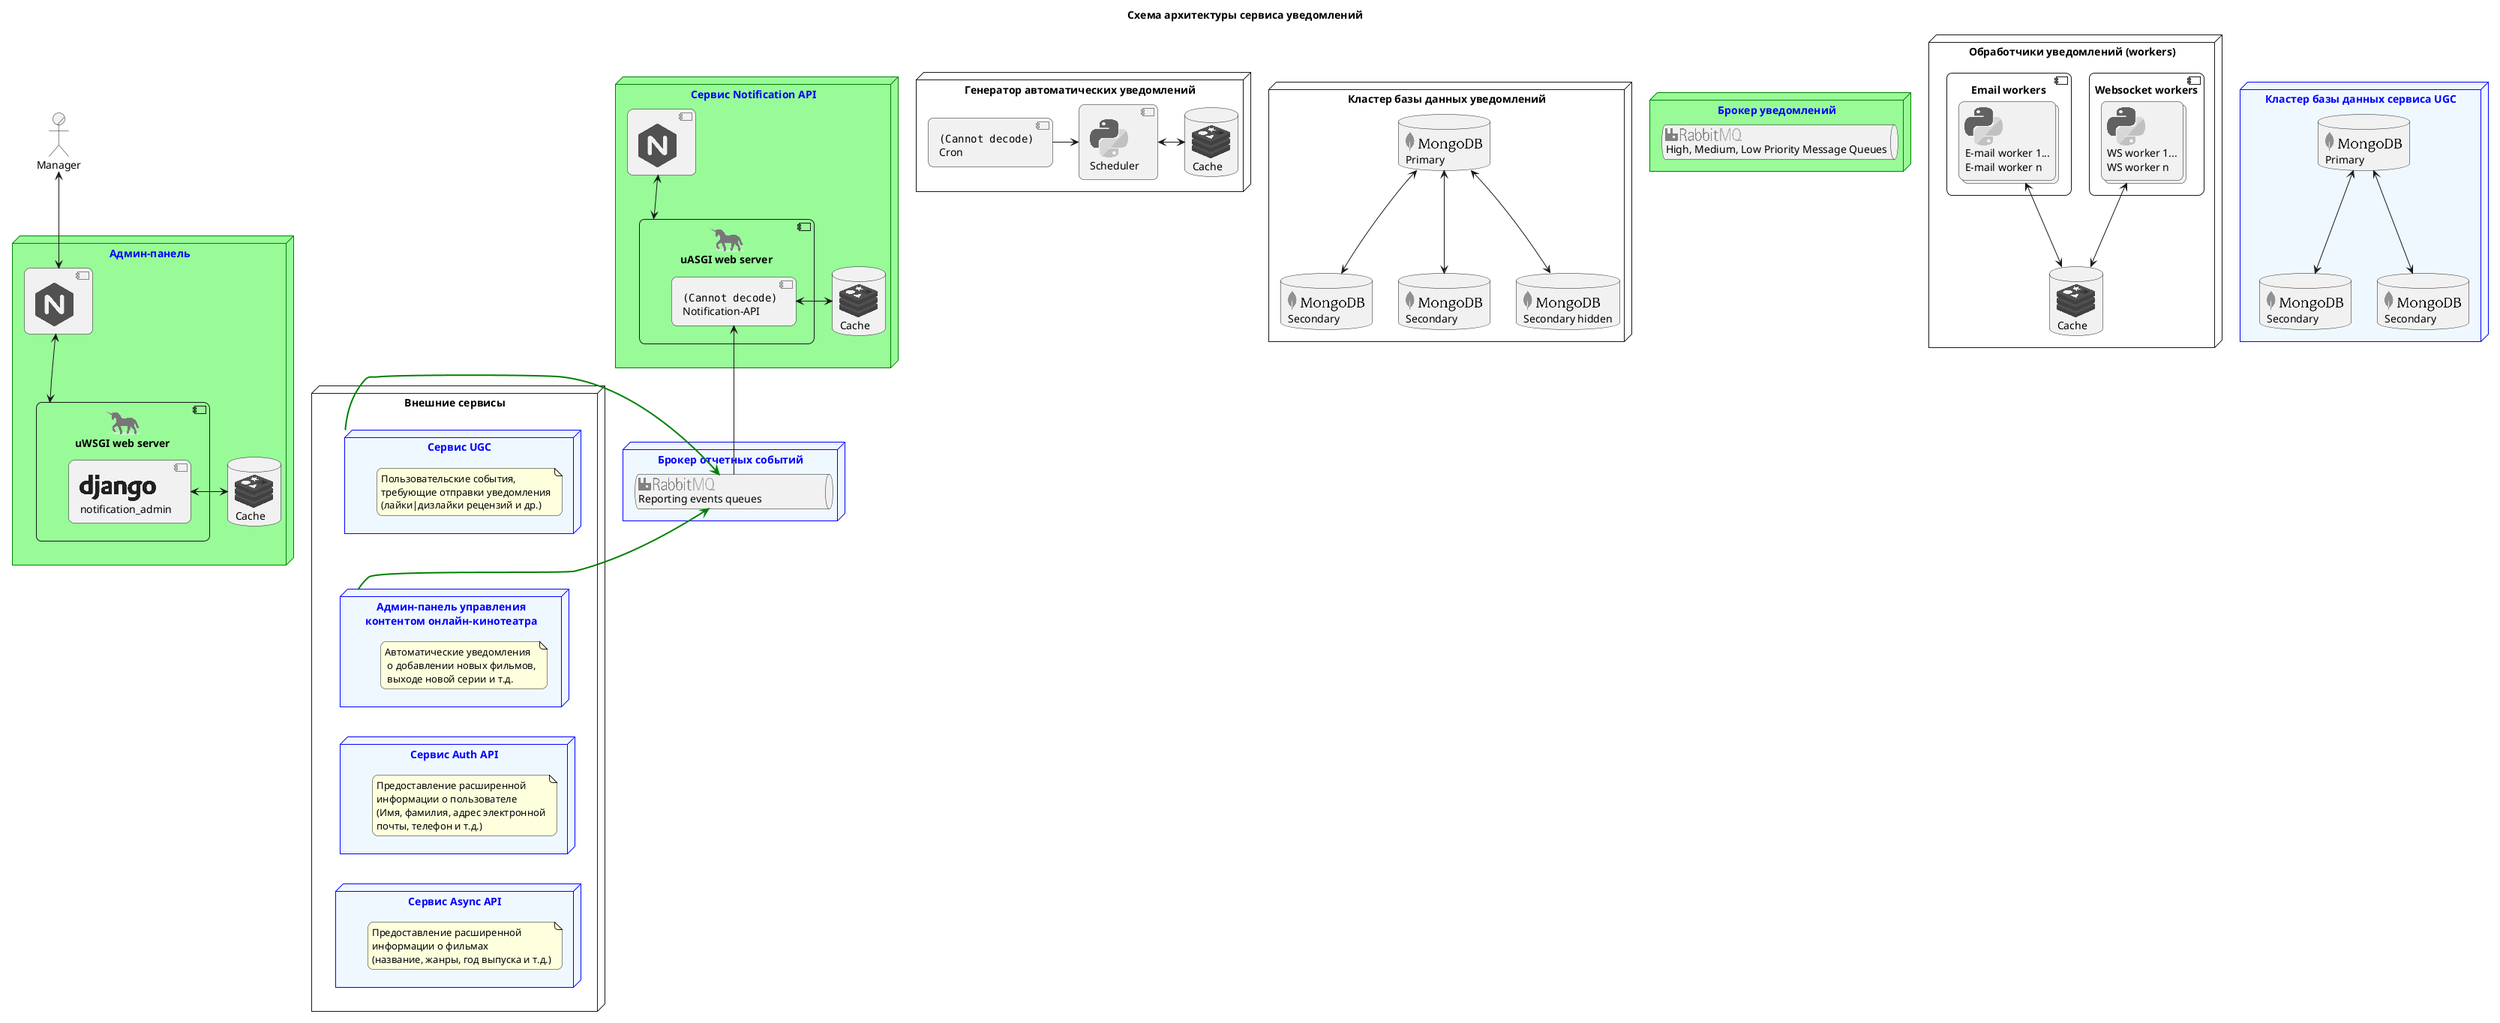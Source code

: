 @startuml
'https://plantuml.com/deployment-diagram

!include <logos/kafka>
!include <logos/elasticsearch>
!include <logos/nginx>
!include <logos/redis>
!include <logos/postgresql>
!include <logos/flask>
!include <logos/gunicorn>
!include <logos/jaeger>
!include <logos/django>
!include <logos/kibana>
!include <logos/python>
!include <logos/mongodb>
!include <logos/rabbitmq>
skinparam roundCorner 15
title Схема архитектуры сервиса уведомлений

actor/ Manager
node "Админ-панель" as admin_panel #palegreen;line:green;text:blue {
    component "<$nginx>" as nginx_notification_admin
    component "<$gunicorn>\nuWSGI web server" as gunicorn {
    component "<$django>\nnotification_admin" as django
    }
    database "<$redis>\nCache" as redis_admin

    nginx_notification_admin <--> gunicorn
    django <-> redis_admin
}
node "Сервис Notification API" as notification_api #palegreen;line:green;text:blue {
    component "<$nginx>" as nginx_notification
    component "<$gunicorn>\nuASGI web server" as uvicorn {
    component "<img:FastAPI.png>\nNotification-API" as notification_web_api
    }
    database "<$redis>\nCache" as redis_notification

    nginx_notification <--> uvicorn
    notification_web_api <-> redis_notification
}
node "Кластер базы данных уведомлений" as notification_db {
    database "<$mongodb>\nPrimary" as mongodb_notification_primary
    database "<$mongodb>\nSecondary" as mongodb_notification_secondary_1
    database "<$mongodb>\nSecondary" as mongodb_notification_secondary_2
    database "<$mongodb>\nSecondary hidden" as mongodb_notification_secondary_3

    mongodb_notification_primary <-down-> mongodb_notification_secondary_1
    mongodb_notification_primary <-down-> mongodb_notification_secondary_2
    mongodb_notification_primary <-down-> mongodb_notification_secondary_3
}
node "Генератор автоматических уведомлений" as scheduler {
    component "<$python>\nScheduler" as script_scheduler
    component "<img:cron.png>\nCron" as crontab
    database "<$redis>\nCache" as redis_scheduler

    crontab -> script_scheduler
    script_scheduler <-> redis_scheduler
}
node "Брокер отчетных событий" as queues_reporting_events #aliceblue;line:blue;text:blue {
    queue "<$rabbitmq>\nReporting events queues                      " as rabbitmq_reporting_events
}

node "Брокер уведомлений" as queue_events #palegreen;line:green;text:blue {
    queue "<$rabbitmq>\nHigh, Medium, Low Priority Message Queues" as rabbitmq_message_queues
}

node "Обработчики уведомлений (workers)" as workers {
component "Websocket workers" as websocket_workers {
    collections "<$python>\nWS worker 1...\nWS worker n" as ws_workers
    }
component "Email workers" as email_workers {
    collections "<$python>\nE-mail worker 1...\nE-mail worker n" as em_workers
    }
    database "<$redis>\nCache" as redis_workers
'    websocket_workers -- email_workers #white
    ws_workers <--> redis_workers
    em_workers <--> redis_workers
}
node "Внешние сервисы" as other_services {
    node "Сервис UGC" as ugc_service #aliceblue;line:blue;text:blue {
        note as note1
        Пользовательские события,
        требующие отправки уведомления
        (лайки|дизлайки рецензий и др.)
        end note
    }
    node "Сервис Auth API" as auth_service #aliceblue;line:blue;text:blue {
        note as note2
        Предоставление расширенной
        информации о пользователе
        (Имя, фамилия, адрес электронной
        почты, телефон и т.д.)
        end note

    }
    node "Сервис Async API" as async_service #aliceblue;line:blue;text:blue {
        note as note3
        Предоставление расширенной
        информации о фильмах
        (название, жанры, год выпуска и т.д.)
        end note
    }
    node "Админ-панель управления\nконтентом онлайн-кинотеатра" as movies_admin_service #aliceblue;line:blue;text:blue {
        note "Автоматические уведомления\n о добавлении новых фильмов,\n выходе новой серии и т.д." as N4
    }
    ugc_service -[hidden]- movies_admin_service
    movies_admin_service -[hidden]- auth_service
    auth_service -[hidden]- async_service
}
node "Кластер базы данных сервиса UGC" as ugc_db #aliceblue;line:blue;text:blue {
    database "<$mongodb>\nPrimary" as mongodb_ugc_primary
    database "<$mongodb>\nSecondary" as mongodb_ugc_secondary_1
    database "<$mongodb>\nSecondary" as mongodb_ugc_secondary_2

    mongodb_ugc_primary <--> mongodb_ugc_secondary_1
    mongodb_ugc_primary <--> mongodb_ugc_secondary_2
}
Manager <--> nginx_notification_admin

rabbitmq_reporting_events <- ugc_service #green;line.bold
rabbitmq_reporting_events <- movies_admin_service #green;line.bold

rabbitmq_reporting_events -up-> notification_web_api

@enduml